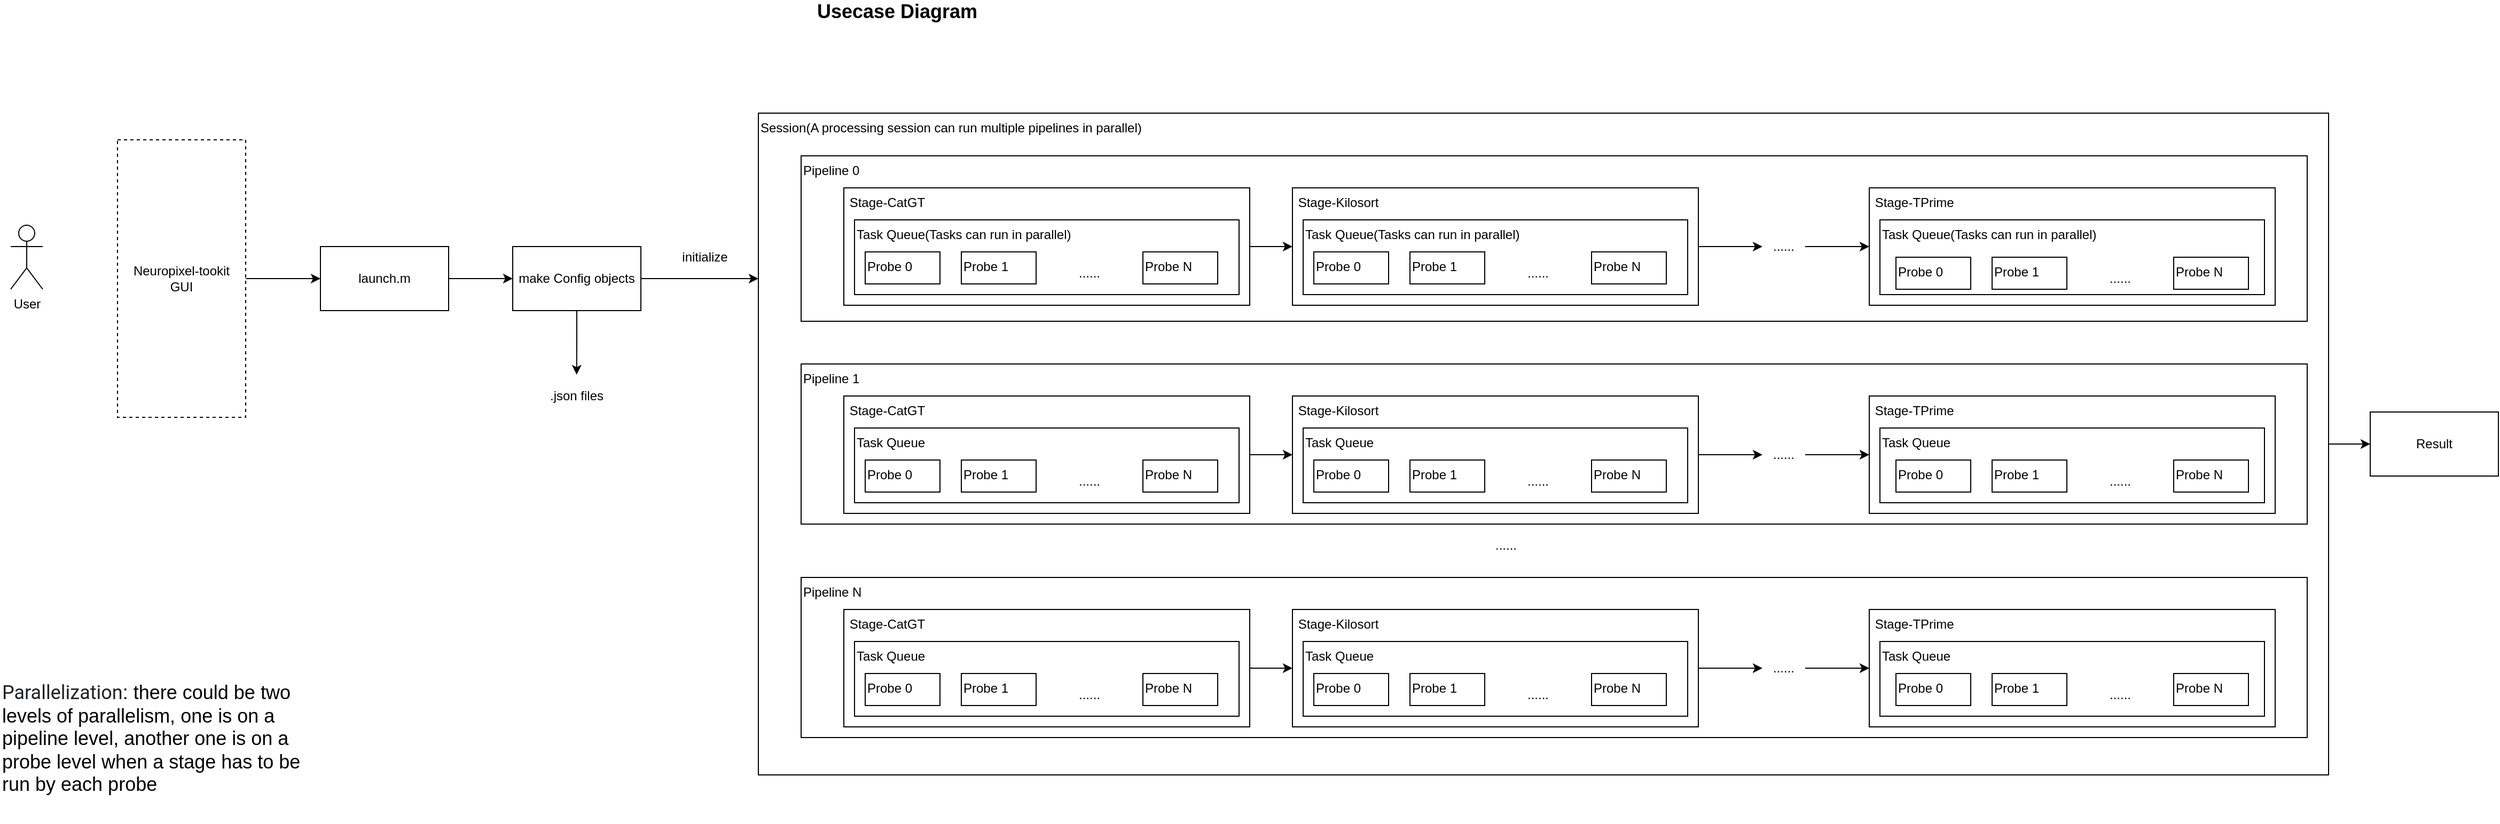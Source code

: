 <mxfile version="15.6.1" type="device"><diagram id="hH6VIfNlVfPyTVCMOIGf" name="Page-1"><mxGraphModel dx="4635" dy="1358" grid="1" gridSize="10" guides="1" tooltips="1" connect="1" arrows="1" fold="1" page="1" pageScale="1" pageWidth="1169" pageHeight="827" math="0" shadow="0"><root><mxCell id="0"/><mxCell id="1" parent="0"/><mxCell id="p3KNrdxBzNgh8lO37ADl-82" style="edgeStyle=orthogonalEdgeStyle;rounded=0;orthogonalLoop=1;jettySize=auto;html=1;exitX=1;exitY=0.5;exitDx=0;exitDy=0;" parent="1" source="p3KNrdxBzNgh8lO37ADl-80" target="_HJ-4v5rgr8-bnsbMhCd-48" edge="1"><mxGeometry relative="1" as="geometry"/></mxCell><mxCell id="p3KNrdxBzNgh8lO37ADl-80" value="Session(A processing session can run multiple pipelines in parallel)" style="rounded=0;whiteSpace=wrap;html=1;align=left;verticalAlign=top;" parent="1" vertex="1"><mxGeometry x="-440" y="135" width="1470" height="620" as="geometry"/></mxCell><mxCell id="_HJ-4v5rgr8-bnsbMhCd-8" value="Pipeline 0" style="rounded=0;whiteSpace=wrap;html=1;verticalAlign=top;align=left;" parent="1" vertex="1"><mxGeometry x="-400" y="175" width="1410" height="155" as="geometry"/></mxCell><mxCell id="_HJ-4v5rgr8-bnsbMhCd-1" value="User" style="shape=umlActor;verticalLabelPosition=bottom;verticalAlign=top;html=1;outlineConnect=0;" parent="1" vertex="1"><mxGeometry x="-1140" y="240" width="30" height="60" as="geometry"/></mxCell><mxCell id="_HJ-4v5rgr8-bnsbMhCd-4" style="edgeStyle=orthogonalEdgeStyle;rounded=0;orthogonalLoop=1;jettySize=auto;html=1;exitX=1;exitY=0.5;exitDx=0;exitDy=0;entryX=0;entryY=0.5;entryDx=0;entryDy=0;" parent="1" source="_HJ-4v5rgr8-bnsbMhCd-2" target="_HJ-4v5rgr8-bnsbMhCd-3" edge="1"><mxGeometry relative="1" as="geometry"/></mxCell><mxCell id="_HJ-4v5rgr8-bnsbMhCd-2" value="Neuropixel-tookit&lt;br&gt;GUI" style="rounded=0;whiteSpace=wrap;html=1;dashed=1;" parent="1" vertex="1"><mxGeometry x="-1040" y="160" width="120" height="260" as="geometry"/></mxCell><mxCell id="_HJ-4v5rgr8-bnsbMhCd-6" style="edgeStyle=orthogonalEdgeStyle;rounded=0;orthogonalLoop=1;jettySize=auto;html=1;exitX=1;exitY=0.5;exitDx=0;exitDy=0;entryX=0;entryY=0.5;entryDx=0;entryDy=0;" parent="1" source="_HJ-4v5rgr8-bnsbMhCd-3" target="_HJ-4v5rgr8-bnsbMhCd-5" edge="1"><mxGeometry relative="1" as="geometry"/></mxCell><mxCell id="_HJ-4v5rgr8-bnsbMhCd-3" value="launch.m" style="rounded=0;whiteSpace=wrap;html=1;" parent="1" vertex="1"><mxGeometry x="-850" y="260" width="120" height="60" as="geometry"/></mxCell><mxCell id="_HJ-4v5rgr8-bnsbMhCd-45" style="edgeStyle=orthogonalEdgeStyle;rounded=0;orthogonalLoop=1;jettySize=auto;html=1;exitX=0.5;exitY=1;exitDx=0;exitDy=0;" parent="1" source="_HJ-4v5rgr8-bnsbMhCd-5" edge="1"><mxGeometry relative="1" as="geometry"><mxPoint x="-610.143" y="380" as="targetPoint"/></mxGeometry></mxCell><mxCell id="p3KNrdxBzNgh8lO37ADl-81" style="edgeStyle=orthogonalEdgeStyle;rounded=0;orthogonalLoop=1;jettySize=auto;html=1;exitX=1;exitY=0.5;exitDx=0;exitDy=0;entryX=0;entryY=0.25;entryDx=0;entryDy=0;" parent="1" source="_HJ-4v5rgr8-bnsbMhCd-5" target="p3KNrdxBzNgh8lO37ADl-80" edge="1"><mxGeometry relative="1" as="geometry"/></mxCell><mxCell id="_HJ-4v5rgr8-bnsbMhCd-5" value="make Config objects" style="rounded=0;whiteSpace=wrap;html=1;" parent="1" vertex="1"><mxGeometry x="-670" y="260" width="120" height="60" as="geometry"/></mxCell><mxCell id="_HJ-4v5rgr8-bnsbMhCd-46" value=".json files" style="text;html=1;strokeColor=none;fillColor=none;align=center;verticalAlign=middle;whiteSpace=wrap;rounded=0;" parent="1" vertex="1"><mxGeometry x="-645" y="390" width="70" height="20" as="geometry"/></mxCell><mxCell id="_HJ-4v5rgr8-bnsbMhCd-47" value="initialize" style="text;html=1;strokeColor=none;fillColor=none;align=center;verticalAlign=middle;whiteSpace=wrap;rounded=0;" parent="1" vertex="1"><mxGeometry x="-520" y="260" width="60" height="20" as="geometry"/></mxCell><mxCell id="_HJ-4v5rgr8-bnsbMhCd-48" value="Result" style="rounded=0;whiteSpace=wrap;html=1;align=center;verticalAlign=middle;" parent="1" vertex="1"><mxGeometry x="1069" y="415" width="120" height="60" as="geometry"/></mxCell><mxCell id="vy7y1MIWBhHiIvUNbFAy-1" value="Usecase Diagram" style="text;html=1;strokeColor=none;fillColor=none;align=center;verticalAlign=middle;whiteSpace=wrap;rounded=0;fontStyle=1;fontSize=18;" parent="1" vertex="1"><mxGeometry x="-460" y="30" width="300" height="20" as="geometry"/></mxCell><mxCell id="p3KNrdxBzNgh8lO37ADl-5" value="" style="group" parent="1" vertex="1" connectable="0"><mxGeometry x="-360" y="205" width="380" height="110" as="geometry"/></mxCell><mxCell id="_HJ-4v5rgr8-bnsbMhCd-9" value="&amp;nbsp;Stage-CatGT" style="rounded=0;whiteSpace=wrap;html=1;align=left;verticalAlign=top;" parent="p3KNrdxBzNgh8lO37ADl-5" vertex="1"><mxGeometry width="380" height="110" as="geometry"/></mxCell><mxCell id="p3KNrdxBzNgh8lO37ADl-1" value="Task Queue(Tasks can run in parallel)" style="rounded=0;whiteSpace=wrap;html=1;verticalAlign=top;align=left;" parent="p3KNrdxBzNgh8lO37ADl-5" vertex="1"><mxGeometry x="10" y="30" width="360" height="70" as="geometry"/></mxCell><mxCell id="_HJ-4v5rgr8-bnsbMhCd-11" value="Probe 0" style="rounded=0;whiteSpace=wrap;html=1;align=left;verticalAlign=top;" parent="p3KNrdxBzNgh8lO37ADl-5" vertex="1"><mxGeometry x="20" y="60" width="70" height="30" as="geometry"/></mxCell><mxCell id="p3KNrdxBzNgh8lO37ADl-2" value="Probe 1" style="rounded=0;whiteSpace=wrap;html=1;align=left;verticalAlign=top;" parent="p3KNrdxBzNgh8lO37ADl-5" vertex="1"><mxGeometry x="110" y="60" width="70" height="30" as="geometry"/></mxCell><mxCell id="p3KNrdxBzNgh8lO37ADl-3" value="Probe N" style="rounded=0;whiteSpace=wrap;html=1;align=left;verticalAlign=top;" parent="p3KNrdxBzNgh8lO37ADl-5" vertex="1"><mxGeometry x="280" y="60" width="70" height="30" as="geometry"/></mxCell><mxCell id="p3KNrdxBzNgh8lO37ADl-4" value="......" style="text;html=1;strokeColor=none;fillColor=none;align=center;verticalAlign=middle;whiteSpace=wrap;rounded=0;" parent="p3KNrdxBzNgh8lO37ADl-5" vertex="1"><mxGeometry x="210" y="70" width="40" height="20" as="geometry"/></mxCell><mxCell id="p3KNrdxBzNgh8lO37ADl-6" value="" style="group" parent="1" vertex="1" connectable="0"><mxGeometry x="60" y="205" width="380" height="110" as="geometry"/></mxCell><mxCell id="p3KNrdxBzNgh8lO37ADl-7" value="&amp;nbsp;Stage-Kilosort" style="rounded=0;whiteSpace=wrap;html=1;align=left;verticalAlign=top;" parent="p3KNrdxBzNgh8lO37ADl-6" vertex="1"><mxGeometry width="380" height="110" as="geometry"/></mxCell><mxCell id="p3KNrdxBzNgh8lO37ADl-8" value="Task Queue(Tasks can run in parallel)" style="rounded=0;whiteSpace=wrap;html=1;verticalAlign=top;align=left;" parent="p3KNrdxBzNgh8lO37ADl-6" vertex="1"><mxGeometry x="10" y="30" width="360" height="70" as="geometry"/></mxCell><mxCell id="p3KNrdxBzNgh8lO37ADl-9" value="Probe 0" style="rounded=0;whiteSpace=wrap;html=1;align=left;verticalAlign=top;" parent="p3KNrdxBzNgh8lO37ADl-6" vertex="1"><mxGeometry x="20" y="60" width="70" height="30" as="geometry"/></mxCell><mxCell id="p3KNrdxBzNgh8lO37ADl-10" value="Probe 1" style="rounded=0;whiteSpace=wrap;html=1;align=left;verticalAlign=top;" parent="p3KNrdxBzNgh8lO37ADl-6" vertex="1"><mxGeometry x="110" y="60" width="70" height="30" as="geometry"/></mxCell><mxCell id="p3KNrdxBzNgh8lO37ADl-11" value="Probe N" style="rounded=0;whiteSpace=wrap;html=1;align=left;verticalAlign=top;" parent="p3KNrdxBzNgh8lO37ADl-6" vertex="1"><mxGeometry x="280" y="60" width="70" height="30" as="geometry"/></mxCell><mxCell id="p3KNrdxBzNgh8lO37ADl-12" value="......" style="text;html=1;strokeColor=none;fillColor=none;align=center;verticalAlign=middle;whiteSpace=wrap;rounded=0;" parent="p3KNrdxBzNgh8lO37ADl-6" vertex="1"><mxGeometry x="210" y="70" width="40" height="20" as="geometry"/></mxCell><mxCell id="p3KNrdxBzNgh8lO37ADl-26" style="edgeStyle=orthogonalEdgeStyle;rounded=0;orthogonalLoop=1;jettySize=auto;html=1;exitX=1;exitY=0.5;exitDx=0;exitDy=0;entryX=0;entryY=0.5;entryDx=0;entryDy=0;" parent="1" source="p3KNrdxBzNgh8lO37ADl-15" target="p3KNrdxBzNgh8lO37ADl-17" edge="1"><mxGeometry relative="1" as="geometry"/></mxCell><mxCell id="p3KNrdxBzNgh8lO37ADl-15" value="......" style="text;html=1;strokeColor=none;fillColor=none;align=center;verticalAlign=middle;whiteSpace=wrap;rounded=0;" parent="1" vertex="1"><mxGeometry x="500" y="250" width="40" height="20" as="geometry"/></mxCell><mxCell id="p3KNrdxBzNgh8lO37ADl-16" value="" style="group" parent="1" vertex="1" connectable="0"><mxGeometry x="600" y="205" width="380" height="110" as="geometry"/></mxCell><mxCell id="p3KNrdxBzNgh8lO37ADl-17" value="&amp;nbsp;Stage-TPrime" style="rounded=0;whiteSpace=wrap;html=1;align=left;verticalAlign=top;" parent="p3KNrdxBzNgh8lO37ADl-16" vertex="1"><mxGeometry width="380" height="110" as="geometry"/></mxCell><mxCell id="p3KNrdxBzNgh8lO37ADl-18" value="Task Queue(Tasks can run in parallel)" style="rounded=0;whiteSpace=wrap;html=1;verticalAlign=top;align=left;" parent="p3KNrdxBzNgh8lO37ADl-16" vertex="1"><mxGeometry x="10" y="30" width="360" height="70" as="geometry"/></mxCell><mxCell id="pTqFb7AmAEC0DKRVMt3j-1" value="Probe 0" style="rounded=0;whiteSpace=wrap;html=1;align=left;verticalAlign=top;" vertex="1" parent="p3KNrdxBzNgh8lO37ADl-16"><mxGeometry x="25" y="65" width="70" height="30" as="geometry"/></mxCell><mxCell id="pTqFb7AmAEC0DKRVMt3j-2" value="Probe 1" style="rounded=0;whiteSpace=wrap;html=1;align=left;verticalAlign=top;" vertex="1" parent="p3KNrdxBzNgh8lO37ADl-16"><mxGeometry x="115" y="65" width="70" height="30" as="geometry"/></mxCell><mxCell id="pTqFb7AmAEC0DKRVMt3j-3" value="Probe N" style="rounded=0;whiteSpace=wrap;html=1;align=left;verticalAlign=top;" vertex="1" parent="p3KNrdxBzNgh8lO37ADl-16"><mxGeometry x="285" y="65" width="70" height="30" as="geometry"/></mxCell><mxCell id="pTqFb7AmAEC0DKRVMt3j-4" value="......" style="text;html=1;strokeColor=none;fillColor=none;align=center;verticalAlign=middle;whiteSpace=wrap;rounded=0;" vertex="1" parent="p3KNrdxBzNgh8lO37ADl-16"><mxGeometry x="215" y="75" width="40" height="20" as="geometry"/></mxCell><mxCell id="p3KNrdxBzNgh8lO37ADl-23" style="edgeStyle=orthogonalEdgeStyle;rounded=0;orthogonalLoop=1;jettySize=auto;html=1;exitX=1;exitY=0.5;exitDx=0;exitDy=0;entryX=0;entryY=0.5;entryDx=0;entryDy=0;" parent="1" source="_HJ-4v5rgr8-bnsbMhCd-9" target="p3KNrdxBzNgh8lO37ADl-7" edge="1"><mxGeometry relative="1" as="geometry"/></mxCell><mxCell id="p3KNrdxBzNgh8lO37ADl-24" style="edgeStyle=orthogonalEdgeStyle;rounded=0;orthogonalLoop=1;jettySize=auto;html=1;exitX=1;exitY=0.5;exitDx=0;exitDy=0;entryX=0;entryY=0.5;entryDx=0;entryDy=0;" parent="1" source="p3KNrdxBzNgh8lO37ADl-7" target="p3KNrdxBzNgh8lO37ADl-15" edge="1"><mxGeometry relative="1" as="geometry"/></mxCell><mxCell id="p3KNrdxBzNgh8lO37ADl-28" value="Pipeline 1" style="rounded=0;whiteSpace=wrap;html=1;verticalAlign=top;align=left;" parent="1" vertex="1"><mxGeometry x="-400" y="370" width="1410" height="150" as="geometry"/></mxCell><mxCell id="p3KNrdxBzNgh8lO37ADl-29" value="" style="group" parent="1" vertex="1" connectable="0"><mxGeometry x="-360" y="400" width="380" height="110" as="geometry"/></mxCell><mxCell id="p3KNrdxBzNgh8lO37ADl-30" value="&amp;nbsp;Stage-CatGT" style="rounded=0;whiteSpace=wrap;html=1;align=left;verticalAlign=top;" parent="p3KNrdxBzNgh8lO37ADl-29" vertex="1"><mxGeometry width="380" height="110" as="geometry"/></mxCell><mxCell id="p3KNrdxBzNgh8lO37ADl-31" value="Task Queue" style="rounded=0;whiteSpace=wrap;html=1;verticalAlign=top;align=left;" parent="p3KNrdxBzNgh8lO37ADl-29" vertex="1"><mxGeometry x="10" y="30" width="360" height="70" as="geometry"/></mxCell><mxCell id="p3KNrdxBzNgh8lO37ADl-32" value="Probe 0" style="rounded=0;whiteSpace=wrap;html=1;align=left;verticalAlign=top;" parent="p3KNrdxBzNgh8lO37ADl-29" vertex="1"><mxGeometry x="20" y="60" width="70" height="30" as="geometry"/></mxCell><mxCell id="p3KNrdxBzNgh8lO37ADl-33" value="Probe 1" style="rounded=0;whiteSpace=wrap;html=1;align=left;verticalAlign=top;" parent="p3KNrdxBzNgh8lO37ADl-29" vertex="1"><mxGeometry x="110" y="60" width="70" height="30" as="geometry"/></mxCell><mxCell id="p3KNrdxBzNgh8lO37ADl-34" value="Probe N" style="rounded=0;whiteSpace=wrap;html=1;align=left;verticalAlign=top;" parent="p3KNrdxBzNgh8lO37ADl-29" vertex="1"><mxGeometry x="280" y="60" width="70" height="30" as="geometry"/></mxCell><mxCell id="p3KNrdxBzNgh8lO37ADl-35" value="......" style="text;html=1;strokeColor=none;fillColor=none;align=center;verticalAlign=middle;whiteSpace=wrap;rounded=0;" parent="p3KNrdxBzNgh8lO37ADl-29" vertex="1"><mxGeometry x="210" y="70" width="40" height="20" as="geometry"/></mxCell><mxCell id="p3KNrdxBzNgh8lO37ADl-36" value="" style="group" parent="1" vertex="1" connectable="0"><mxGeometry x="60" y="400" width="380" height="110" as="geometry"/></mxCell><mxCell id="p3KNrdxBzNgh8lO37ADl-37" value="&amp;nbsp;Stage-Kilosort" style="rounded=0;whiteSpace=wrap;html=1;align=left;verticalAlign=top;" parent="p3KNrdxBzNgh8lO37ADl-36" vertex="1"><mxGeometry width="380" height="110" as="geometry"/></mxCell><mxCell id="p3KNrdxBzNgh8lO37ADl-38" value="Task Queue" style="rounded=0;whiteSpace=wrap;html=1;verticalAlign=top;align=left;" parent="p3KNrdxBzNgh8lO37ADl-36" vertex="1"><mxGeometry x="10" y="30" width="360" height="70" as="geometry"/></mxCell><mxCell id="p3KNrdxBzNgh8lO37ADl-39" value="Probe 0" style="rounded=0;whiteSpace=wrap;html=1;align=left;verticalAlign=top;" parent="p3KNrdxBzNgh8lO37ADl-36" vertex="1"><mxGeometry x="20" y="60" width="70" height="30" as="geometry"/></mxCell><mxCell id="p3KNrdxBzNgh8lO37ADl-40" value="Probe 1" style="rounded=0;whiteSpace=wrap;html=1;align=left;verticalAlign=top;" parent="p3KNrdxBzNgh8lO37ADl-36" vertex="1"><mxGeometry x="110" y="60" width="70" height="30" as="geometry"/></mxCell><mxCell id="p3KNrdxBzNgh8lO37ADl-41" value="Probe N" style="rounded=0;whiteSpace=wrap;html=1;align=left;verticalAlign=top;" parent="p3KNrdxBzNgh8lO37ADl-36" vertex="1"><mxGeometry x="280" y="60" width="70" height="30" as="geometry"/></mxCell><mxCell id="p3KNrdxBzNgh8lO37ADl-42" value="......" style="text;html=1;strokeColor=none;fillColor=none;align=center;verticalAlign=middle;whiteSpace=wrap;rounded=0;" parent="p3KNrdxBzNgh8lO37ADl-36" vertex="1"><mxGeometry x="210" y="70" width="40" height="20" as="geometry"/></mxCell><mxCell id="p3KNrdxBzNgh8lO37ADl-43" style="edgeStyle=orthogonalEdgeStyle;rounded=0;orthogonalLoop=1;jettySize=auto;html=1;exitX=1;exitY=0.5;exitDx=0;exitDy=0;entryX=0;entryY=0.5;entryDx=0;entryDy=0;" parent="1" source="p3KNrdxBzNgh8lO37ADl-44" target="p3KNrdxBzNgh8lO37ADl-46" edge="1"><mxGeometry relative="1" as="geometry"/></mxCell><mxCell id="p3KNrdxBzNgh8lO37ADl-44" value="......" style="text;html=1;strokeColor=none;fillColor=none;align=center;verticalAlign=middle;whiteSpace=wrap;rounded=0;" parent="1" vertex="1"><mxGeometry x="500" y="445" width="40" height="20" as="geometry"/></mxCell><mxCell id="p3KNrdxBzNgh8lO37ADl-45" value="" style="group" parent="1" vertex="1" connectable="0"><mxGeometry x="600" y="400" width="380" height="110" as="geometry"/></mxCell><mxCell id="p3KNrdxBzNgh8lO37ADl-46" value="&amp;nbsp;Stage-TPrime" style="rounded=0;whiteSpace=wrap;html=1;align=left;verticalAlign=top;" parent="p3KNrdxBzNgh8lO37ADl-45" vertex="1"><mxGeometry width="380" height="110" as="geometry"/></mxCell><mxCell id="p3KNrdxBzNgh8lO37ADl-47" value="Task Queue" style="rounded=0;whiteSpace=wrap;html=1;verticalAlign=top;align=left;" parent="p3KNrdxBzNgh8lO37ADl-45" vertex="1"><mxGeometry x="10" y="30" width="360" height="70" as="geometry"/></mxCell><mxCell id="pTqFb7AmAEC0DKRVMt3j-5" value="Probe 0" style="rounded=0;whiteSpace=wrap;html=1;align=left;verticalAlign=top;" vertex="1" parent="p3KNrdxBzNgh8lO37ADl-45"><mxGeometry x="25" y="60" width="70" height="30" as="geometry"/></mxCell><mxCell id="pTqFb7AmAEC0DKRVMt3j-6" value="Probe 1" style="rounded=0;whiteSpace=wrap;html=1;align=left;verticalAlign=top;" vertex="1" parent="p3KNrdxBzNgh8lO37ADl-45"><mxGeometry x="115" y="60" width="70" height="30" as="geometry"/></mxCell><mxCell id="pTqFb7AmAEC0DKRVMt3j-7" value="Probe N" style="rounded=0;whiteSpace=wrap;html=1;align=left;verticalAlign=top;" vertex="1" parent="p3KNrdxBzNgh8lO37ADl-45"><mxGeometry x="285" y="60" width="70" height="30" as="geometry"/></mxCell><mxCell id="pTqFb7AmAEC0DKRVMt3j-8" value="......" style="text;html=1;strokeColor=none;fillColor=none;align=center;verticalAlign=middle;whiteSpace=wrap;rounded=0;" vertex="1" parent="p3KNrdxBzNgh8lO37ADl-45"><mxGeometry x="215" y="70" width="40" height="20" as="geometry"/></mxCell><mxCell id="p3KNrdxBzNgh8lO37ADl-49" style="edgeStyle=orthogonalEdgeStyle;rounded=0;orthogonalLoop=1;jettySize=auto;html=1;exitX=1;exitY=0.5;exitDx=0;exitDy=0;entryX=0;entryY=0.5;entryDx=0;entryDy=0;" parent="1" source="p3KNrdxBzNgh8lO37ADl-30" target="p3KNrdxBzNgh8lO37ADl-37" edge="1"><mxGeometry relative="1" as="geometry"/></mxCell><mxCell id="p3KNrdxBzNgh8lO37ADl-50" style="edgeStyle=orthogonalEdgeStyle;rounded=0;orthogonalLoop=1;jettySize=auto;html=1;exitX=1;exitY=0.5;exitDx=0;exitDy=0;entryX=0;entryY=0.5;entryDx=0;entryDy=0;" parent="1" source="p3KNrdxBzNgh8lO37ADl-37" target="p3KNrdxBzNgh8lO37ADl-44" edge="1"><mxGeometry relative="1" as="geometry"/></mxCell><mxCell id="p3KNrdxBzNgh8lO37ADl-51" value="Pipeline N" style="rounded=0;whiteSpace=wrap;html=1;verticalAlign=top;align=left;" parent="1" vertex="1"><mxGeometry x="-400" y="570" width="1410" height="150" as="geometry"/></mxCell><mxCell id="p3KNrdxBzNgh8lO37ADl-52" value="" style="group" parent="1" vertex="1" connectable="0"><mxGeometry x="-360" y="600" width="380" height="110" as="geometry"/></mxCell><mxCell id="p3KNrdxBzNgh8lO37ADl-53" value="&amp;nbsp;Stage-CatGT" style="rounded=0;whiteSpace=wrap;html=1;align=left;verticalAlign=top;" parent="p3KNrdxBzNgh8lO37ADl-52" vertex="1"><mxGeometry width="380" height="110" as="geometry"/></mxCell><mxCell id="p3KNrdxBzNgh8lO37ADl-54" value="Task Queue" style="rounded=0;whiteSpace=wrap;html=1;verticalAlign=top;align=left;" parent="p3KNrdxBzNgh8lO37ADl-52" vertex="1"><mxGeometry x="10" y="30" width="360" height="70" as="geometry"/></mxCell><mxCell id="p3KNrdxBzNgh8lO37ADl-55" value="Probe 0" style="rounded=0;whiteSpace=wrap;html=1;align=left;verticalAlign=top;" parent="p3KNrdxBzNgh8lO37ADl-52" vertex="1"><mxGeometry x="20" y="60" width="70" height="30" as="geometry"/></mxCell><mxCell id="p3KNrdxBzNgh8lO37ADl-56" value="Probe 1" style="rounded=0;whiteSpace=wrap;html=1;align=left;verticalAlign=top;" parent="p3KNrdxBzNgh8lO37ADl-52" vertex="1"><mxGeometry x="110" y="60" width="70" height="30" as="geometry"/></mxCell><mxCell id="p3KNrdxBzNgh8lO37ADl-57" value="Probe N" style="rounded=0;whiteSpace=wrap;html=1;align=left;verticalAlign=top;" parent="p3KNrdxBzNgh8lO37ADl-52" vertex="1"><mxGeometry x="280" y="60" width="70" height="30" as="geometry"/></mxCell><mxCell id="p3KNrdxBzNgh8lO37ADl-58" value="......" style="text;html=1;strokeColor=none;fillColor=none;align=center;verticalAlign=middle;whiteSpace=wrap;rounded=0;" parent="p3KNrdxBzNgh8lO37ADl-52" vertex="1"><mxGeometry x="210" y="70" width="40" height="20" as="geometry"/></mxCell><mxCell id="p3KNrdxBzNgh8lO37ADl-59" value="" style="group" parent="1" vertex="1" connectable="0"><mxGeometry x="60" y="600" width="380" height="110" as="geometry"/></mxCell><mxCell id="p3KNrdxBzNgh8lO37ADl-60" value="&amp;nbsp;Stage-Kilosort" style="rounded=0;whiteSpace=wrap;html=1;align=left;verticalAlign=top;" parent="p3KNrdxBzNgh8lO37ADl-59" vertex="1"><mxGeometry width="380" height="110" as="geometry"/></mxCell><mxCell id="p3KNrdxBzNgh8lO37ADl-61" value="Task Queue" style="rounded=0;whiteSpace=wrap;html=1;verticalAlign=top;align=left;" parent="p3KNrdxBzNgh8lO37ADl-59" vertex="1"><mxGeometry x="10" y="30" width="360" height="70" as="geometry"/></mxCell><mxCell id="p3KNrdxBzNgh8lO37ADl-62" value="Probe 0" style="rounded=0;whiteSpace=wrap;html=1;align=left;verticalAlign=top;" parent="p3KNrdxBzNgh8lO37ADl-59" vertex="1"><mxGeometry x="20" y="60" width="70" height="30" as="geometry"/></mxCell><mxCell id="p3KNrdxBzNgh8lO37ADl-63" value="Probe 1" style="rounded=0;whiteSpace=wrap;html=1;align=left;verticalAlign=top;" parent="p3KNrdxBzNgh8lO37ADl-59" vertex="1"><mxGeometry x="110" y="60" width="70" height="30" as="geometry"/></mxCell><mxCell id="p3KNrdxBzNgh8lO37ADl-64" value="Probe N" style="rounded=0;whiteSpace=wrap;html=1;align=left;verticalAlign=top;" parent="p3KNrdxBzNgh8lO37ADl-59" vertex="1"><mxGeometry x="280" y="60" width="70" height="30" as="geometry"/></mxCell><mxCell id="p3KNrdxBzNgh8lO37ADl-65" value="......" style="text;html=1;strokeColor=none;fillColor=none;align=center;verticalAlign=middle;whiteSpace=wrap;rounded=0;" parent="p3KNrdxBzNgh8lO37ADl-59" vertex="1"><mxGeometry x="210" y="70" width="40" height="20" as="geometry"/></mxCell><mxCell id="p3KNrdxBzNgh8lO37ADl-66" style="edgeStyle=orthogonalEdgeStyle;rounded=0;orthogonalLoop=1;jettySize=auto;html=1;exitX=1;exitY=0.5;exitDx=0;exitDy=0;entryX=0;entryY=0.5;entryDx=0;entryDy=0;" parent="1" source="p3KNrdxBzNgh8lO37ADl-67" target="p3KNrdxBzNgh8lO37ADl-69" edge="1"><mxGeometry relative="1" as="geometry"/></mxCell><mxCell id="p3KNrdxBzNgh8lO37ADl-67" value="......" style="text;html=1;strokeColor=none;fillColor=none;align=center;verticalAlign=middle;whiteSpace=wrap;rounded=0;" parent="1" vertex="1"><mxGeometry x="500" y="645" width="40" height="20" as="geometry"/></mxCell><mxCell id="p3KNrdxBzNgh8lO37ADl-68" value="" style="group" parent="1" vertex="1" connectable="0"><mxGeometry x="600" y="600" width="380" height="110" as="geometry"/></mxCell><mxCell id="p3KNrdxBzNgh8lO37ADl-69" value="&amp;nbsp;Stage-TPrime" style="rounded=0;whiteSpace=wrap;html=1;align=left;verticalAlign=top;" parent="p3KNrdxBzNgh8lO37ADl-68" vertex="1"><mxGeometry width="380" height="110" as="geometry"/></mxCell><mxCell id="p3KNrdxBzNgh8lO37ADl-70" value="Task Queue" style="rounded=0;whiteSpace=wrap;html=1;verticalAlign=top;align=left;" parent="p3KNrdxBzNgh8lO37ADl-68" vertex="1"><mxGeometry x="10" y="30" width="360" height="70" as="geometry"/></mxCell><mxCell id="pTqFb7AmAEC0DKRVMt3j-9" value="Probe 0" style="rounded=0;whiteSpace=wrap;html=1;align=left;verticalAlign=top;" vertex="1" parent="p3KNrdxBzNgh8lO37ADl-68"><mxGeometry x="25" y="60" width="70" height="30" as="geometry"/></mxCell><mxCell id="pTqFb7AmAEC0DKRVMt3j-10" value="Probe 1" style="rounded=0;whiteSpace=wrap;html=1;align=left;verticalAlign=top;" vertex="1" parent="p3KNrdxBzNgh8lO37ADl-68"><mxGeometry x="115" y="60" width="70" height="30" as="geometry"/></mxCell><mxCell id="pTqFb7AmAEC0DKRVMt3j-11" value="Probe N" style="rounded=0;whiteSpace=wrap;html=1;align=left;verticalAlign=top;" vertex="1" parent="p3KNrdxBzNgh8lO37ADl-68"><mxGeometry x="285" y="60" width="70" height="30" as="geometry"/></mxCell><mxCell id="pTqFb7AmAEC0DKRVMt3j-12" value="......" style="text;html=1;strokeColor=none;fillColor=none;align=center;verticalAlign=middle;whiteSpace=wrap;rounded=0;" vertex="1" parent="p3KNrdxBzNgh8lO37ADl-68"><mxGeometry x="215" y="70" width="40" height="20" as="geometry"/></mxCell><mxCell id="p3KNrdxBzNgh8lO37ADl-72" style="edgeStyle=orthogonalEdgeStyle;rounded=0;orthogonalLoop=1;jettySize=auto;html=1;exitX=1;exitY=0.5;exitDx=0;exitDy=0;entryX=0;entryY=0.5;entryDx=0;entryDy=0;" parent="1" source="p3KNrdxBzNgh8lO37ADl-53" target="p3KNrdxBzNgh8lO37ADl-60" edge="1"><mxGeometry relative="1" as="geometry"/></mxCell><mxCell id="p3KNrdxBzNgh8lO37ADl-73" style="edgeStyle=orthogonalEdgeStyle;rounded=0;orthogonalLoop=1;jettySize=auto;html=1;exitX=1;exitY=0.5;exitDx=0;exitDy=0;entryX=0;entryY=0.5;entryDx=0;entryDy=0;" parent="1" source="p3KNrdxBzNgh8lO37ADl-60" target="p3KNrdxBzNgh8lO37ADl-67" edge="1"><mxGeometry relative="1" as="geometry"/></mxCell><mxCell id="p3KNrdxBzNgh8lO37ADl-79" value="&lt;font style=&quot;font-size: 18px&quot;&gt;&lt;font style=&quot;font-size: 18px&quot;&gt;&lt;span style=&quot;color: rgb(32 , 33 , 36) ; font-family: &amp;#34;roboto&amp;#34; , &amp;#34;arial&amp;#34; , sans-serif ; background-color: rgb(255 , 255 , 255)&quot;&gt;Parallelization&lt;/span&gt;: &lt;/font&gt;&lt;font style=&quot;font-size: 18px&quot;&gt;there could be two levels of parallelism, one is on a pipeline level, another one is on a probe level when a stage has to be run by each probe&lt;/font&gt;&lt;/font&gt;" style="text;html=1;strokeColor=none;fillColor=none;align=left;verticalAlign=top;whiteSpace=wrap;rounded=0;" parent="1" vertex="1"><mxGeometry x="-1150" y="660" width="310" height="140" as="geometry"/></mxCell><mxCell id="p3KNrdxBzNgh8lO37ADl-83" value="......" style="text;html=1;strokeColor=none;fillColor=none;align=center;verticalAlign=middle;whiteSpace=wrap;rounded=0;" parent="1" vertex="1"><mxGeometry x="240" y="530" width="40" height="20" as="geometry"/></mxCell></root></mxGraphModel></diagram></mxfile>